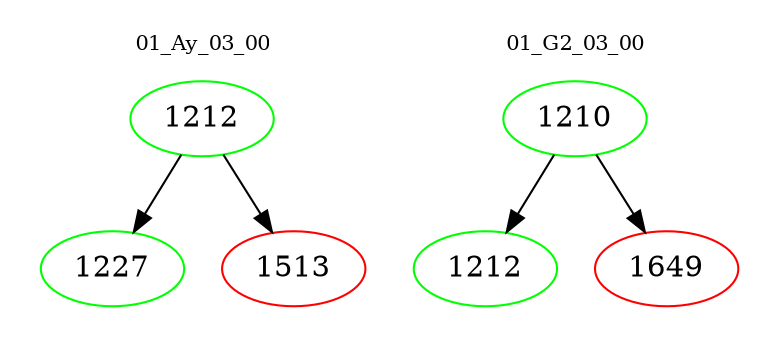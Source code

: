 digraph{
subgraph cluster_0 {
color = white
label = "01_Ay_03_00";
fontsize=10;
T0_1212 [label="1212", color="green"]
T0_1212 -> T0_1227 [color="black"]
T0_1227 [label="1227", color="green"]
T0_1212 -> T0_1513 [color="black"]
T0_1513 [label="1513", color="red"]
}
subgraph cluster_1 {
color = white
label = "01_G2_03_00";
fontsize=10;
T1_1210 [label="1210", color="green"]
T1_1210 -> T1_1212 [color="black"]
T1_1212 [label="1212", color="green"]
T1_1210 -> T1_1649 [color="black"]
T1_1649 [label="1649", color="red"]
}
}

